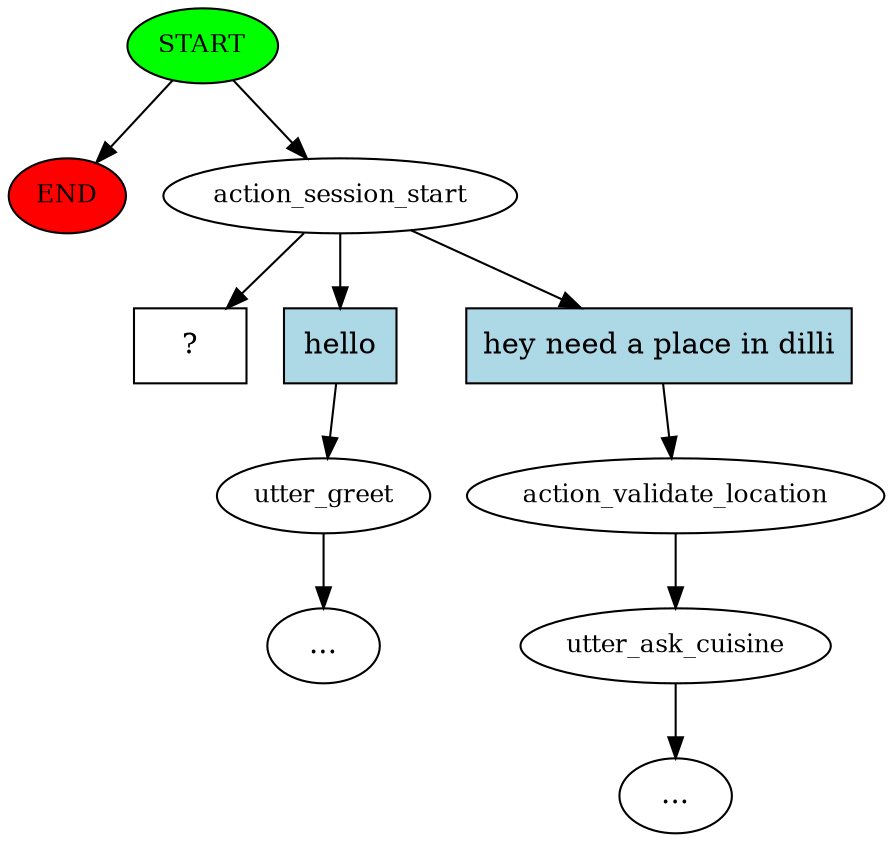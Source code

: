digraph  {
0 [class="start active", fillcolor=green, fontsize=12, label=START, style=filled];
"-1" [class=end, fillcolor=red, fontsize=12, label=END, style=filled];
1 [class=active, fontsize=12, label=action_session_start];
2 [class="", fontsize=12, label=utter_greet];
"-3" [class=ellipsis, label="..."];
4 [class="", fontsize=12, label=action_validate_location];
5 [class="", fontsize=12, label=utter_ask_cuisine];
"-4" [class=ellipsis, label="..."];
7 [class="intent dashed active", label="  ?  ", shape=rect];
8 [class=intent, fillcolor=lightblue, label=hello, shape=rect, style=filled];
9 [class=intent, fillcolor=lightblue, label="hey need a place in dilli", shape=rect, style=filled];
0 -> "-1"  [class="", key=NONE, label=""];
0 -> 1  [class=active, key=NONE, label=""];
1 -> 7  [class=active, key=NONE, label=""];
1 -> 8  [class="", key=0];
1 -> 9  [class="", key=0];
2 -> "-3"  [class="", key=NONE, label=""];
4 -> 5  [class="", key=NONE, label=""];
5 -> "-4"  [class="", key=NONE, label=""];
8 -> 2  [class="", key=0];
9 -> 4  [class="", key=0];
}
